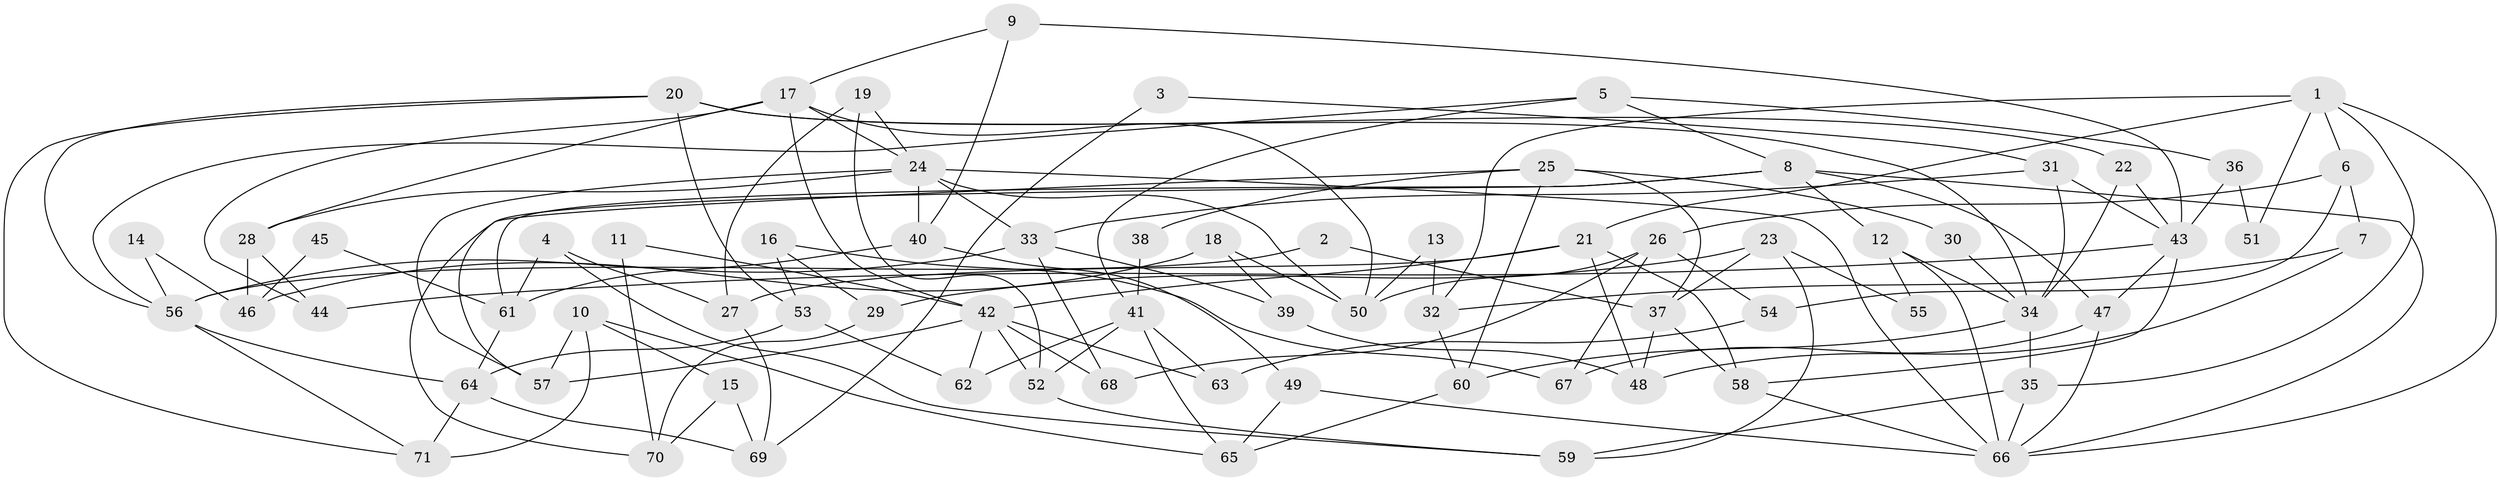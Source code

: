 // coarse degree distribution, {8: 0.09523809523809523, 7: 0.07142857142857142, 4: 0.19047619047619047, 6: 0.11904761904761904, 5: 0.30952380952380953, 2: 0.07142857142857142, 3: 0.09523809523809523, 9: 0.047619047619047616}
// Generated by graph-tools (version 1.1) at 2025/52/02/27/25 19:52:07]
// undirected, 71 vertices, 142 edges
graph export_dot {
graph [start="1"]
  node [color=gray90,style=filled];
  1;
  2;
  3;
  4;
  5;
  6;
  7;
  8;
  9;
  10;
  11;
  12;
  13;
  14;
  15;
  16;
  17;
  18;
  19;
  20;
  21;
  22;
  23;
  24;
  25;
  26;
  27;
  28;
  29;
  30;
  31;
  32;
  33;
  34;
  35;
  36;
  37;
  38;
  39;
  40;
  41;
  42;
  43;
  44;
  45;
  46;
  47;
  48;
  49;
  50;
  51;
  52;
  53;
  54;
  55;
  56;
  57;
  58;
  59;
  60;
  61;
  62;
  63;
  64;
  65;
  66;
  67;
  68;
  69;
  70;
  71;
  1 -- 66;
  1 -- 35;
  1 -- 6;
  1 -- 21;
  1 -- 32;
  1 -- 51;
  2 -- 56;
  2 -- 37;
  3 -- 31;
  3 -- 69;
  4 -- 27;
  4 -- 61;
  4 -- 59;
  5 -- 56;
  5 -- 41;
  5 -- 8;
  5 -- 36;
  6 -- 26;
  6 -- 7;
  6 -- 54;
  7 -- 48;
  7 -- 32;
  8 -- 66;
  8 -- 12;
  8 -- 47;
  8 -- 61;
  8 -- 70;
  9 -- 17;
  9 -- 43;
  9 -- 40;
  10 -- 65;
  10 -- 57;
  10 -- 15;
  10 -- 71;
  11 -- 42;
  11 -- 70;
  12 -- 66;
  12 -- 34;
  12 -- 55;
  13 -- 50;
  13 -- 32;
  14 -- 46;
  14 -- 56;
  15 -- 69;
  15 -- 70;
  16 -- 53;
  16 -- 67;
  16 -- 29;
  17 -- 42;
  17 -- 24;
  17 -- 28;
  17 -- 44;
  17 -- 50;
  18 -- 50;
  18 -- 39;
  18 -- 46;
  19 -- 24;
  19 -- 52;
  19 -- 27;
  20 -- 34;
  20 -- 53;
  20 -- 22;
  20 -- 56;
  20 -- 71;
  21 -- 58;
  21 -- 27;
  21 -- 42;
  21 -- 48;
  22 -- 34;
  22 -- 43;
  23 -- 29;
  23 -- 37;
  23 -- 55;
  23 -- 59;
  24 -- 40;
  24 -- 33;
  24 -- 28;
  24 -- 50;
  24 -- 57;
  24 -- 66;
  25 -- 60;
  25 -- 57;
  25 -- 30;
  25 -- 37;
  25 -- 38;
  26 -- 68;
  26 -- 50;
  26 -- 54;
  26 -- 67;
  27 -- 69;
  28 -- 44;
  28 -- 46;
  29 -- 70;
  30 -- 34;
  31 -- 43;
  31 -- 34;
  31 -- 33;
  32 -- 60;
  33 -- 56;
  33 -- 39;
  33 -- 68;
  34 -- 35;
  34 -- 60;
  35 -- 66;
  35 -- 59;
  36 -- 43;
  36 -- 51;
  37 -- 58;
  37 -- 48;
  38 -- 41;
  39 -- 48;
  40 -- 61;
  40 -- 49;
  41 -- 63;
  41 -- 65;
  41 -- 52;
  41 -- 62;
  42 -- 52;
  42 -- 57;
  42 -- 62;
  42 -- 63;
  42 -- 68;
  43 -- 44;
  43 -- 47;
  43 -- 58;
  45 -- 46;
  45 -- 61;
  47 -- 66;
  47 -- 67;
  49 -- 66;
  49 -- 65;
  52 -- 59;
  53 -- 64;
  53 -- 62;
  54 -- 63;
  56 -- 71;
  56 -- 64;
  58 -- 66;
  60 -- 65;
  61 -- 64;
  64 -- 71;
  64 -- 69;
}
